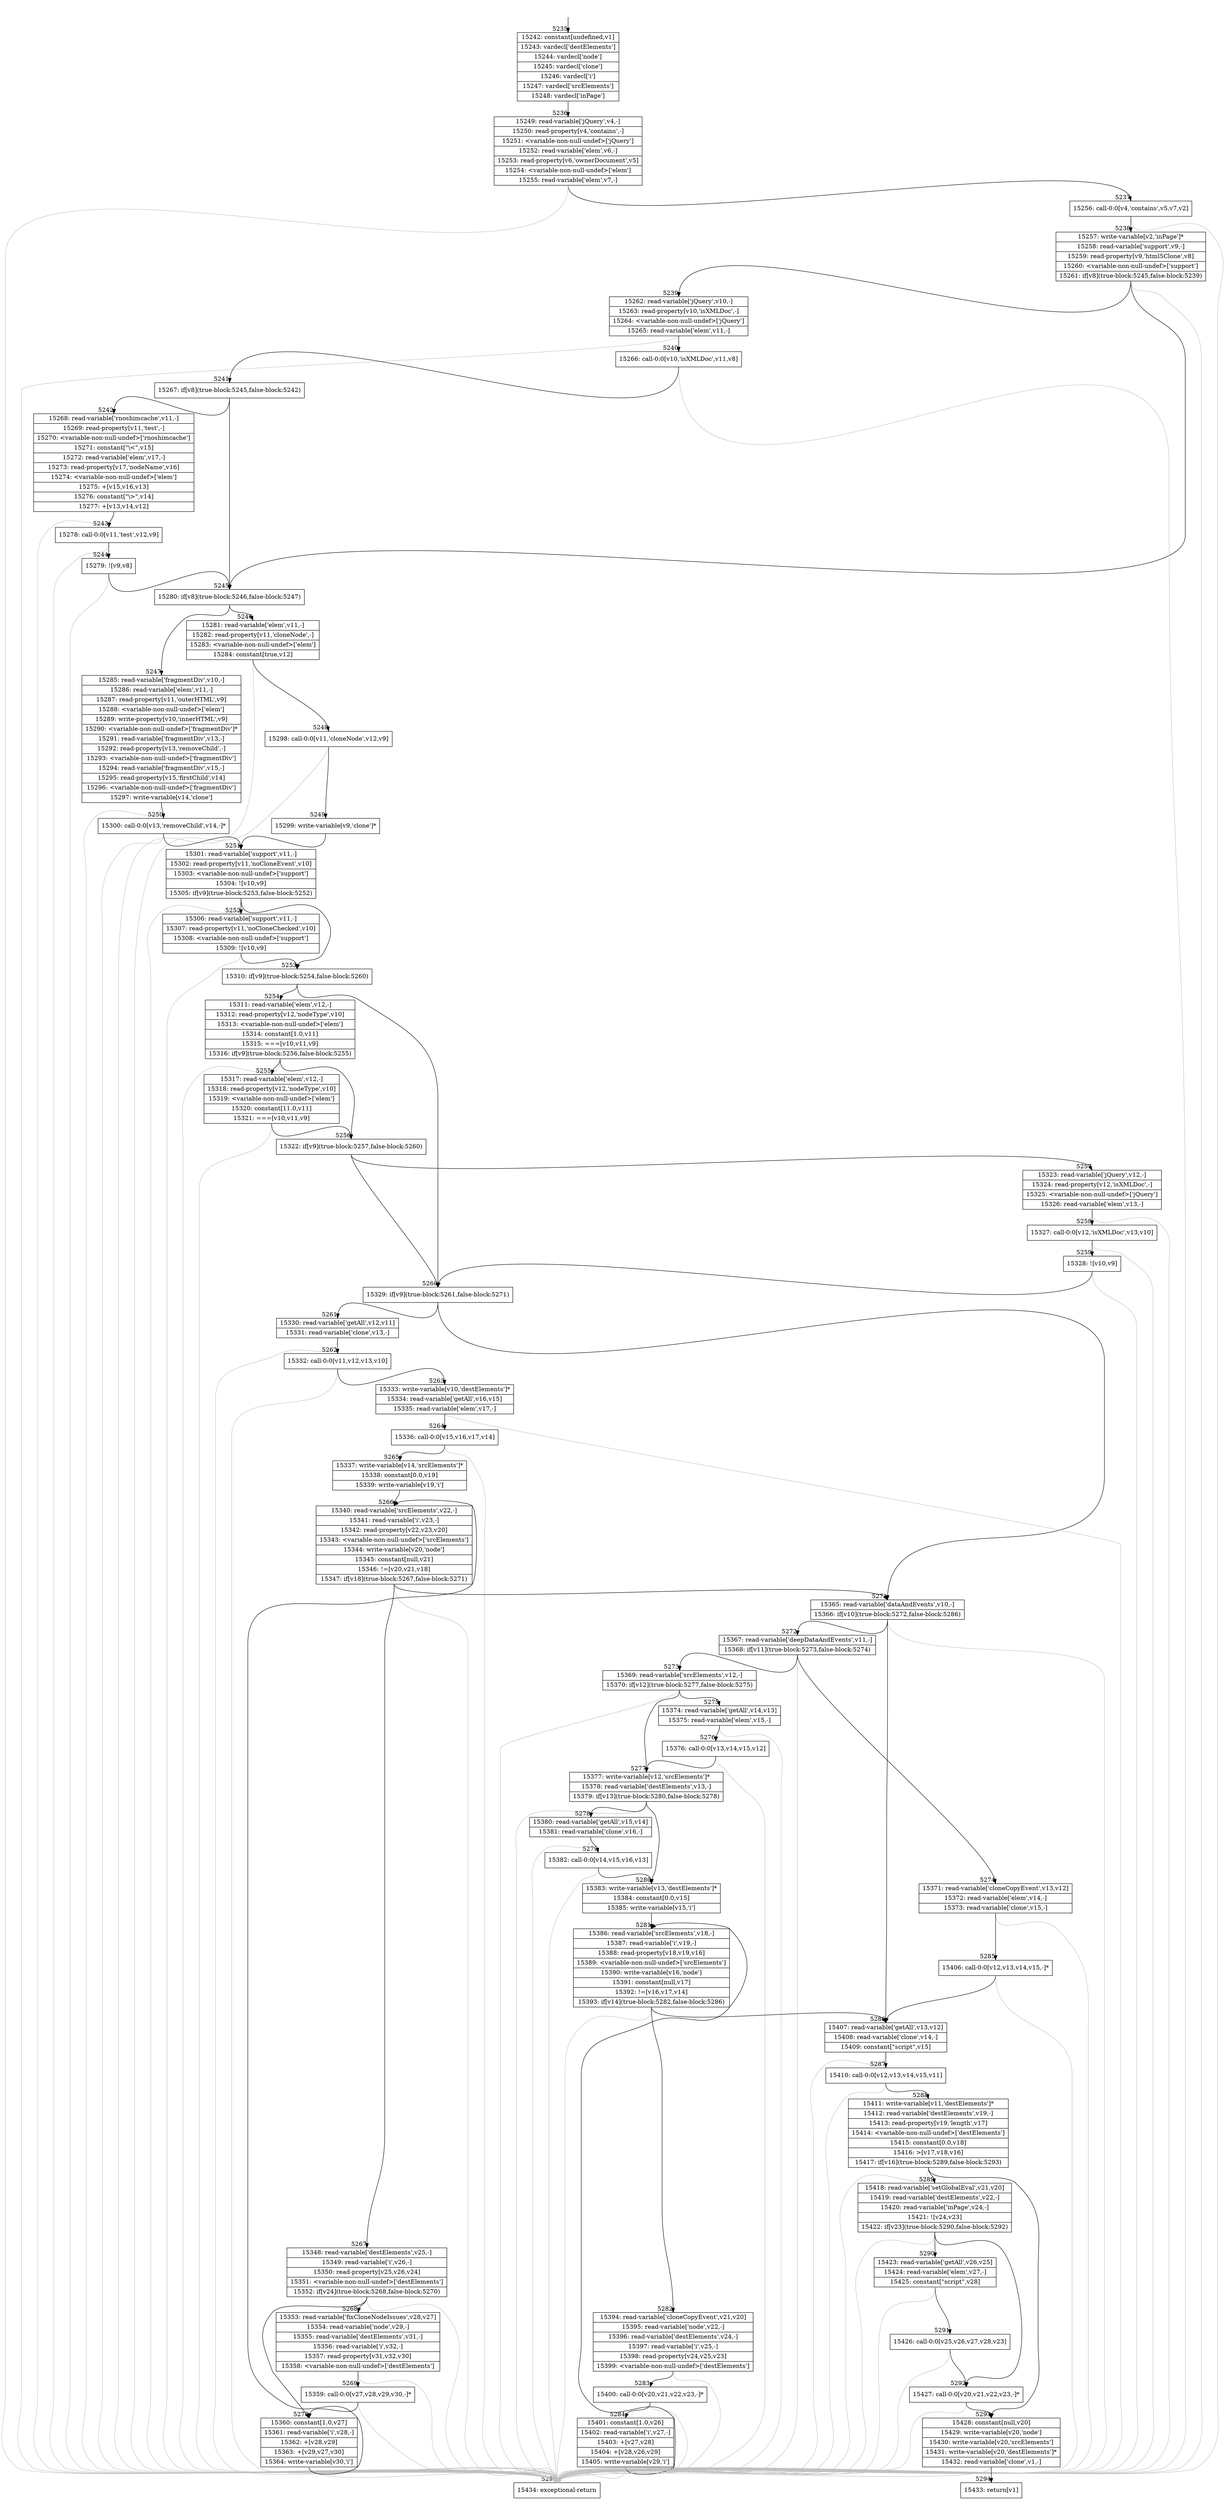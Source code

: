 digraph {
rankdir="TD"
BB_entry333[shape=none,label=""];
BB_entry333 -> BB5235 [tailport=s, headport=n, headlabel="    5235"]
BB5235 [shape=record label="{15242: constant[undefined,v1]|15243: vardecl['destElements']|15244: vardecl['node']|15245: vardecl['clone']|15246: vardecl['i']|15247: vardecl['srcElements']|15248: vardecl['inPage']}" ] 
BB5235 -> BB5236 [tailport=s, headport=n, headlabel="      5236"]
BB5236 [shape=record label="{15249: read-variable['jQuery',v4,-]|15250: read-property[v4,'contains',-]|15251: \<variable-non-null-undef\>['jQuery']|15252: read-variable['elem',v6,-]|15253: read-property[v6,'ownerDocument',v5]|15254: \<variable-non-null-undef\>['elem']|15255: read-variable['elem',v7,-]}" ] 
BB5236 -> BB5237 [tailport=s, headport=n, headlabel="      5237"]
BB5236 -> BB5295 [tailport=s, headport=n, color=gray, headlabel="      5295"]
BB5237 [shape=record label="{15256: call-0:0[v4,'contains',v5,v7,v2]}" ] 
BB5237 -> BB5238 [tailport=s, headport=n, headlabel="      5238"]
BB5237 -> BB5295 [tailport=s, headport=n, color=gray]
BB5238 [shape=record label="{15257: write-variable[v2,'inPage']*|15258: read-variable['support',v9,-]|15259: read-property[v9,'html5Clone',v8]|15260: \<variable-non-null-undef\>['support']|15261: if[v8](true-block:5245,false-block:5239)}" ] 
BB5238 -> BB5245 [tailport=s, headport=n, headlabel="      5245"]
BB5238 -> BB5239 [tailport=s, headport=n, headlabel="      5239"]
BB5238 -> BB5295 [tailport=s, headport=n, color=gray]
BB5239 [shape=record label="{15262: read-variable['jQuery',v10,-]|15263: read-property[v10,'isXMLDoc',-]|15264: \<variable-non-null-undef\>['jQuery']|15265: read-variable['elem',v11,-]}" ] 
BB5239 -> BB5240 [tailport=s, headport=n, headlabel="      5240"]
BB5239 -> BB5295 [tailport=s, headport=n, color=gray]
BB5240 [shape=record label="{15266: call-0:0[v10,'isXMLDoc',v11,v8]}" ] 
BB5240 -> BB5241 [tailport=s, headport=n, headlabel="      5241"]
BB5240 -> BB5295 [tailport=s, headport=n, color=gray]
BB5241 [shape=record label="{15267: if[v8](true-block:5245,false-block:5242)}" ] 
BB5241 -> BB5245 [tailport=s, headport=n]
BB5241 -> BB5242 [tailport=s, headport=n, headlabel="      5242"]
BB5242 [shape=record label="{15268: read-variable['rnoshimcache',v11,-]|15269: read-property[v11,'test',-]|15270: \<variable-non-null-undef\>['rnoshimcache']|15271: constant[\"\\\<\",v15]|15272: read-variable['elem',v17,-]|15273: read-property[v17,'nodeName',v16]|15274: \<variable-non-null-undef\>['elem']|15275: +[v15,v16,v13]|15276: constant[\"\\\>\",v14]|15277: +[v13,v14,v12]}" ] 
BB5242 -> BB5243 [tailport=s, headport=n, headlabel="      5243"]
BB5242 -> BB5295 [tailport=s, headport=n, color=gray]
BB5243 [shape=record label="{15278: call-0:0[v11,'test',v12,v9]}" ] 
BB5243 -> BB5244 [tailport=s, headport=n, headlabel="      5244"]
BB5243 -> BB5295 [tailport=s, headport=n, color=gray]
BB5244 [shape=record label="{15279: ![v9,v8]}" ] 
BB5244 -> BB5245 [tailport=s, headport=n]
BB5244 -> BB5295 [tailport=s, headport=n, color=gray]
BB5245 [shape=record label="{15280: if[v8](true-block:5246,false-block:5247)}" ] 
BB5245 -> BB5246 [tailport=s, headport=n, headlabel="      5246"]
BB5245 -> BB5247 [tailport=s, headport=n, headlabel="      5247"]
BB5246 [shape=record label="{15281: read-variable['elem',v11,-]|15282: read-property[v11,'cloneNode',-]|15283: \<variable-non-null-undef\>['elem']|15284: constant[true,v12]}" ] 
BB5246 -> BB5248 [tailport=s, headport=n, headlabel="      5248"]
BB5246 -> BB5295 [tailport=s, headport=n, color=gray]
BB5247 [shape=record label="{15285: read-variable['fragmentDiv',v10,-]|15286: read-variable['elem',v11,-]|15287: read-property[v11,'outerHTML',v9]|15288: \<variable-non-null-undef\>['elem']|15289: write-property[v10,'innerHTML',v9]|15290: \<variable-non-null-undef\>['fragmentDiv']*|15291: read-variable['fragmentDiv',v13,-]|15292: read-property[v13,'removeChild',-]|15293: \<variable-non-null-undef\>['fragmentDiv']|15294: read-variable['fragmentDiv',v15,-]|15295: read-property[v15,'firstChild',v14]|15296: \<variable-non-null-undef\>['fragmentDiv']|15297: write-variable[v14,'clone']}" ] 
BB5247 -> BB5250 [tailport=s, headport=n, headlabel="      5250"]
BB5247 -> BB5295 [tailport=s, headport=n, color=gray]
BB5248 [shape=record label="{15298: call-0:0[v11,'cloneNode',v12,v9]}" ] 
BB5248 -> BB5249 [tailport=s, headport=n, headlabel="      5249"]
BB5248 -> BB5295 [tailport=s, headport=n, color=gray]
BB5249 [shape=record label="{15299: write-variable[v9,'clone']*}" ] 
BB5249 -> BB5251 [tailport=s, headport=n, headlabel="      5251"]
BB5250 [shape=record label="{15300: call-0:0[v13,'removeChild',v14,-]*}" ] 
BB5250 -> BB5251 [tailport=s, headport=n]
BB5250 -> BB5295 [tailport=s, headport=n, color=gray]
BB5251 [shape=record label="{15301: read-variable['support',v11,-]|15302: read-property[v11,'noCloneEvent',v10]|15303: \<variable-non-null-undef\>['support']|15304: ![v10,v9]|15305: if[v9](true-block:5253,false-block:5252)}" ] 
BB5251 -> BB5253 [tailport=s, headport=n, headlabel="      5253"]
BB5251 -> BB5252 [tailport=s, headport=n, headlabel="      5252"]
BB5251 -> BB5295 [tailport=s, headport=n, color=gray]
BB5252 [shape=record label="{15306: read-variable['support',v11,-]|15307: read-property[v11,'noCloneChecked',v10]|15308: \<variable-non-null-undef\>['support']|15309: ![v10,v9]}" ] 
BB5252 -> BB5253 [tailport=s, headport=n]
BB5252 -> BB5295 [tailport=s, headport=n, color=gray]
BB5253 [shape=record label="{15310: if[v9](true-block:5254,false-block:5260)}" ] 
BB5253 -> BB5260 [tailport=s, headport=n, headlabel="      5260"]
BB5253 -> BB5254 [tailport=s, headport=n, headlabel="      5254"]
BB5254 [shape=record label="{15311: read-variable['elem',v12,-]|15312: read-property[v12,'nodeType',v10]|15313: \<variable-non-null-undef\>['elem']|15314: constant[1.0,v11]|15315: ===[v10,v11,v9]|15316: if[v9](true-block:5256,false-block:5255)}" ] 
BB5254 -> BB5256 [tailport=s, headport=n, headlabel="      5256"]
BB5254 -> BB5255 [tailport=s, headport=n, headlabel="      5255"]
BB5254 -> BB5295 [tailport=s, headport=n, color=gray]
BB5255 [shape=record label="{15317: read-variable['elem',v12,-]|15318: read-property[v12,'nodeType',v10]|15319: \<variable-non-null-undef\>['elem']|15320: constant[11.0,v11]|15321: ===[v10,v11,v9]}" ] 
BB5255 -> BB5256 [tailport=s, headport=n]
BB5255 -> BB5295 [tailport=s, headport=n, color=gray]
BB5256 [shape=record label="{15322: if[v9](true-block:5257,false-block:5260)}" ] 
BB5256 -> BB5260 [tailport=s, headport=n]
BB5256 -> BB5257 [tailport=s, headport=n, headlabel="      5257"]
BB5257 [shape=record label="{15323: read-variable['jQuery',v12,-]|15324: read-property[v12,'isXMLDoc',-]|15325: \<variable-non-null-undef\>['jQuery']|15326: read-variable['elem',v13,-]}" ] 
BB5257 -> BB5258 [tailport=s, headport=n, headlabel="      5258"]
BB5257 -> BB5295 [tailport=s, headport=n, color=gray]
BB5258 [shape=record label="{15327: call-0:0[v12,'isXMLDoc',v13,v10]}" ] 
BB5258 -> BB5259 [tailport=s, headport=n, headlabel="      5259"]
BB5258 -> BB5295 [tailport=s, headport=n, color=gray]
BB5259 [shape=record label="{15328: ![v10,v9]}" ] 
BB5259 -> BB5260 [tailport=s, headport=n]
BB5259 -> BB5295 [tailport=s, headport=n, color=gray]
BB5260 [shape=record label="{15329: if[v9](true-block:5261,false-block:5271)}" ] 
BB5260 -> BB5261 [tailport=s, headport=n, headlabel="      5261"]
BB5260 -> BB5271 [tailport=s, headport=n, headlabel="      5271"]
BB5261 [shape=record label="{15330: read-variable['getAll',v12,v11]|15331: read-variable['clone',v13,-]}" ] 
BB5261 -> BB5262 [tailport=s, headport=n, headlabel="      5262"]
BB5261 -> BB5295 [tailport=s, headport=n, color=gray]
BB5262 [shape=record label="{15332: call-0:0[v11,v12,v13,v10]}" ] 
BB5262 -> BB5263 [tailport=s, headport=n, headlabel="      5263"]
BB5262 -> BB5295 [tailport=s, headport=n, color=gray]
BB5263 [shape=record label="{15333: write-variable[v10,'destElements']*|15334: read-variable['getAll',v16,v15]|15335: read-variable['elem',v17,-]}" ] 
BB5263 -> BB5264 [tailport=s, headport=n, headlabel="      5264"]
BB5263 -> BB5295 [tailport=s, headport=n, color=gray]
BB5264 [shape=record label="{15336: call-0:0[v15,v16,v17,v14]}" ] 
BB5264 -> BB5265 [tailport=s, headport=n, headlabel="      5265"]
BB5264 -> BB5295 [tailport=s, headport=n, color=gray]
BB5265 [shape=record label="{15337: write-variable[v14,'srcElements']*|15338: constant[0.0,v19]|15339: write-variable[v19,'i']}" ] 
BB5265 -> BB5266 [tailport=s, headport=n, headlabel="      5266"]
BB5266 [shape=record label="{15340: read-variable['srcElements',v22,-]|15341: read-variable['i',v23,-]|15342: read-property[v22,v23,v20]|15343: \<variable-non-null-undef\>['srcElements']|15344: write-variable[v20,'node']|15345: constant[null,v21]|15346: !=[v20,v21,v18]|15347: if[v18](true-block:5267,false-block:5271)}" ] 
BB5266 -> BB5267 [tailport=s, headport=n, headlabel="      5267"]
BB5266 -> BB5271 [tailport=s, headport=n]
BB5266 -> BB5295 [tailport=s, headport=n, color=gray]
BB5267 [shape=record label="{15348: read-variable['destElements',v25,-]|15349: read-variable['i',v26,-]|15350: read-property[v25,v26,v24]|15351: \<variable-non-null-undef\>['destElements']|15352: if[v24](true-block:5268,false-block:5270)}" ] 
BB5267 -> BB5268 [tailport=s, headport=n, headlabel="      5268"]
BB5267 -> BB5270 [tailport=s, headport=n, headlabel="      5270"]
BB5267 -> BB5295 [tailport=s, headport=n, color=gray]
BB5268 [shape=record label="{15353: read-variable['fixCloneNodeIssues',v28,v27]|15354: read-variable['node',v29,-]|15355: read-variable['destElements',v31,-]|15356: read-variable['i',v32,-]|15357: read-property[v31,v32,v30]|15358: \<variable-non-null-undef\>['destElements']}" ] 
BB5268 -> BB5269 [tailport=s, headport=n, headlabel="      5269"]
BB5268 -> BB5295 [tailport=s, headport=n, color=gray]
BB5269 [shape=record label="{15359: call-0:0[v27,v28,v29,v30,-]*}" ] 
BB5269 -> BB5270 [tailport=s, headport=n]
BB5269 -> BB5295 [tailport=s, headport=n, color=gray]
BB5270 [shape=record label="{15360: constant[1.0,v27]|15361: read-variable['i',v28,-]|15362: +[v28,v29]|15363: +[v29,v27,v30]|15364: write-variable[v30,'i']}" ] 
BB5270 -> BB5266 [tailport=s, headport=n]
BB5270 -> BB5295 [tailport=s, headport=n, color=gray]
BB5271 [shape=record label="{15365: read-variable['dataAndEvents',v10,-]|15366: if[v10](true-block:5272,false-block:5286)}" ] 
BB5271 -> BB5272 [tailport=s, headport=n, headlabel="      5272"]
BB5271 -> BB5286 [tailport=s, headport=n, headlabel="      5286"]
BB5271 -> BB5295 [tailport=s, headport=n, color=gray]
BB5272 [shape=record label="{15367: read-variable['deepDataAndEvents',v11,-]|15368: if[v11](true-block:5273,false-block:5274)}" ] 
BB5272 -> BB5273 [tailport=s, headport=n, headlabel="      5273"]
BB5272 -> BB5274 [tailport=s, headport=n, headlabel="      5274"]
BB5272 -> BB5295 [tailport=s, headport=n, color=gray]
BB5273 [shape=record label="{15369: read-variable['srcElements',v12,-]|15370: if[v12](true-block:5277,false-block:5275)}" ] 
BB5273 -> BB5277 [tailport=s, headport=n, headlabel="      5277"]
BB5273 -> BB5275 [tailport=s, headport=n, headlabel="      5275"]
BB5273 -> BB5295 [tailport=s, headport=n, color=gray]
BB5274 [shape=record label="{15371: read-variable['cloneCopyEvent',v13,v12]|15372: read-variable['elem',v14,-]|15373: read-variable['clone',v15,-]}" ] 
BB5274 -> BB5285 [tailport=s, headport=n, headlabel="      5285"]
BB5274 -> BB5295 [tailport=s, headport=n, color=gray]
BB5275 [shape=record label="{15374: read-variable['getAll',v14,v13]|15375: read-variable['elem',v15,-]}" ] 
BB5275 -> BB5276 [tailport=s, headport=n, headlabel="      5276"]
BB5275 -> BB5295 [tailport=s, headport=n, color=gray]
BB5276 [shape=record label="{15376: call-0:0[v13,v14,v15,v12]}" ] 
BB5276 -> BB5277 [tailport=s, headport=n]
BB5276 -> BB5295 [tailport=s, headport=n, color=gray]
BB5277 [shape=record label="{15377: write-variable[v12,'srcElements']*|15378: read-variable['destElements',v13,-]|15379: if[v13](true-block:5280,false-block:5278)}" ] 
BB5277 -> BB5280 [tailport=s, headport=n, headlabel="      5280"]
BB5277 -> BB5278 [tailport=s, headport=n, headlabel="      5278"]
BB5277 -> BB5295 [tailport=s, headport=n, color=gray]
BB5278 [shape=record label="{15380: read-variable['getAll',v15,v14]|15381: read-variable['clone',v16,-]}" ] 
BB5278 -> BB5279 [tailport=s, headport=n, headlabel="      5279"]
BB5278 -> BB5295 [tailport=s, headport=n, color=gray]
BB5279 [shape=record label="{15382: call-0:0[v14,v15,v16,v13]}" ] 
BB5279 -> BB5280 [tailport=s, headport=n]
BB5279 -> BB5295 [tailport=s, headport=n, color=gray]
BB5280 [shape=record label="{15383: write-variable[v13,'destElements']*|15384: constant[0.0,v15]|15385: write-variable[v15,'i']}" ] 
BB5280 -> BB5281 [tailport=s, headport=n, headlabel="      5281"]
BB5281 [shape=record label="{15386: read-variable['srcElements',v18,-]|15387: read-variable['i',v19,-]|15388: read-property[v18,v19,v16]|15389: \<variable-non-null-undef\>['srcElements']|15390: write-variable[v16,'node']|15391: constant[null,v17]|15392: !=[v16,v17,v14]|15393: if[v14](true-block:5282,false-block:5286)}" ] 
BB5281 -> BB5282 [tailport=s, headport=n, headlabel="      5282"]
BB5281 -> BB5286 [tailport=s, headport=n]
BB5281 -> BB5295 [tailport=s, headport=n, color=gray]
BB5282 [shape=record label="{15394: read-variable['cloneCopyEvent',v21,v20]|15395: read-variable['node',v22,-]|15396: read-variable['destElements',v24,-]|15397: read-variable['i',v25,-]|15398: read-property[v24,v25,v23]|15399: \<variable-non-null-undef\>['destElements']}" ] 
BB5282 -> BB5283 [tailport=s, headport=n, headlabel="      5283"]
BB5282 -> BB5295 [tailport=s, headport=n, color=gray]
BB5283 [shape=record label="{15400: call-0:0[v20,v21,v22,v23,-]*}" ] 
BB5283 -> BB5284 [tailport=s, headport=n, headlabel="      5284"]
BB5283 -> BB5295 [tailport=s, headport=n, color=gray]
BB5284 [shape=record label="{15401: constant[1.0,v26]|15402: read-variable['i',v27,-]|15403: +[v27,v28]|15404: +[v28,v26,v29]|15405: write-variable[v29,'i']}" ] 
BB5284 -> BB5281 [tailport=s, headport=n]
BB5284 -> BB5295 [tailport=s, headport=n, color=gray]
BB5285 [shape=record label="{15406: call-0:0[v12,v13,v14,v15,-]*}" ] 
BB5285 -> BB5286 [tailport=s, headport=n]
BB5285 -> BB5295 [tailport=s, headport=n, color=gray]
BB5286 [shape=record label="{15407: read-variable['getAll',v13,v12]|15408: read-variable['clone',v14,-]|15409: constant[\"script\",v15]}" ] 
BB5286 -> BB5287 [tailport=s, headport=n, headlabel="      5287"]
BB5286 -> BB5295 [tailport=s, headport=n, color=gray]
BB5287 [shape=record label="{15410: call-0:0[v12,v13,v14,v15,v11]}" ] 
BB5287 -> BB5288 [tailport=s, headport=n, headlabel="      5288"]
BB5287 -> BB5295 [tailport=s, headport=n, color=gray]
BB5288 [shape=record label="{15411: write-variable[v11,'destElements']*|15412: read-variable['destElements',v19,-]|15413: read-property[v19,'length',v17]|15414: \<variable-non-null-undef\>['destElements']|15415: constant[0.0,v18]|15416: \>[v17,v18,v16]|15417: if[v16](true-block:5289,false-block:5293)}" ] 
BB5288 -> BB5289 [tailport=s, headport=n, headlabel="      5289"]
BB5288 -> BB5293 [tailport=s, headport=n, headlabel="      5293"]
BB5288 -> BB5295 [tailport=s, headport=n, color=gray]
BB5289 [shape=record label="{15418: read-variable['setGlobalEval',v21,v20]|15419: read-variable['destElements',v22,-]|15420: read-variable['inPage',v24,-]|15421: ![v24,v23]|15422: if[v23](true-block:5290,false-block:5292)}" ] 
BB5289 -> BB5292 [tailport=s, headport=n, headlabel="      5292"]
BB5289 -> BB5290 [tailport=s, headport=n, headlabel="      5290"]
BB5289 -> BB5295 [tailport=s, headport=n, color=gray]
BB5290 [shape=record label="{15423: read-variable['getAll',v26,v25]|15424: read-variable['elem',v27,-]|15425: constant[\"script\",v28]}" ] 
BB5290 -> BB5291 [tailport=s, headport=n, headlabel="      5291"]
BB5290 -> BB5295 [tailport=s, headport=n, color=gray]
BB5291 [shape=record label="{15426: call-0:0[v25,v26,v27,v28,v23]}" ] 
BB5291 -> BB5292 [tailport=s, headport=n]
BB5291 -> BB5295 [tailport=s, headport=n, color=gray]
BB5292 [shape=record label="{15427: call-0:0[v20,v21,v22,v23,-]*}" ] 
BB5292 -> BB5293 [tailport=s, headport=n]
BB5292 -> BB5295 [tailport=s, headport=n, color=gray]
BB5293 [shape=record label="{15428: constant[null,v20]|15429: write-variable[v20,'node']|15430: write-variable[v20,'srcElements']|15431: write-variable[v20,'destElements']*|15432: read-variable['clone',v1,-]}" ] 
BB5293 -> BB5294 [tailport=s, headport=n, headlabel="      5294"]
BB5293 -> BB5295 [tailport=s, headport=n, color=gray]
BB5294 [shape=record label="{15433: return[v1]}" ] 
BB5295 [shape=record label="{15434: exceptional-return}" ] 
}
